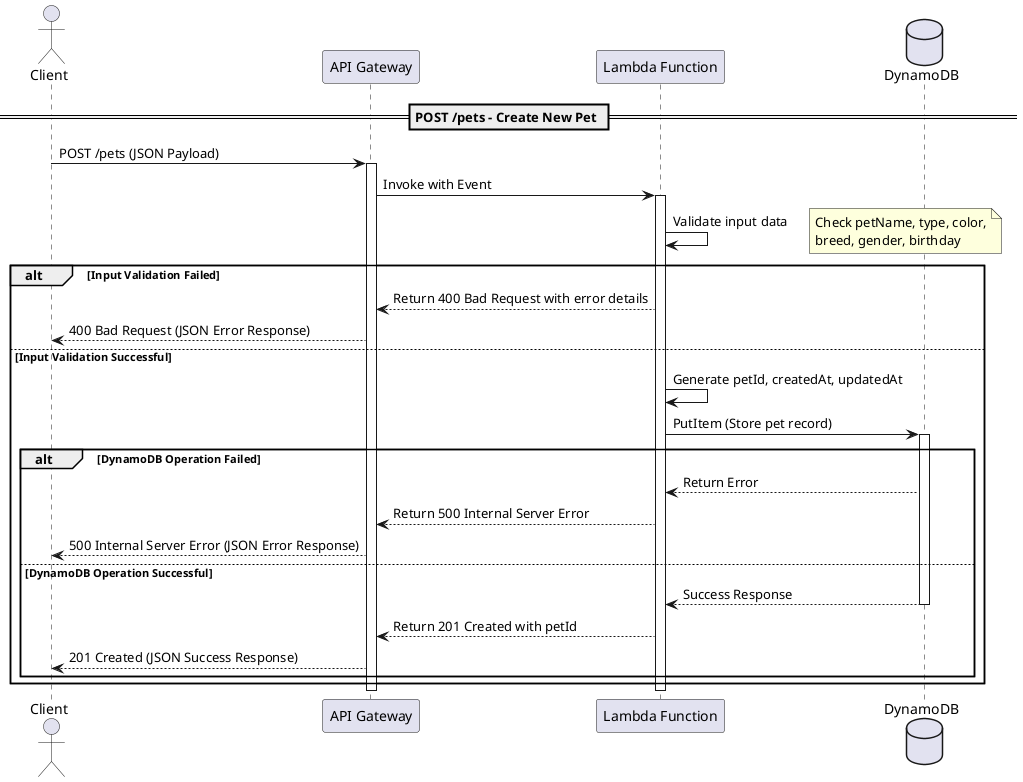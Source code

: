 @startuml Pet Information API Flow

actor Client
participant "API Gateway" as API
participant "Lambda Function" as Lambda
database "DynamoDB" as DB

== POST /pets - Create New Pet ==

Client -> API: POST /pets (JSON Payload)
activate API

API -> Lambda: Invoke with Event
activate Lambda

Lambda -> Lambda: Validate input data
note right: Check petName, type, color,\nbreed, gender, birthday

alt Input Validation Failed
    Lambda --> API: Return 400 Bad Request with error details
    API --> Client: 400 Bad Request (JSON Error Response)
else Input Validation Successful
    Lambda -> Lambda: Generate petId, createdAt, updatedAt
    Lambda -> DB: PutItem (Store pet record)
    activate DB

    alt DynamoDB Operation Failed
        DB --> Lambda: Return Error
        Lambda --> API: Return 500 Internal Server Error
        API --> Client: 500 Internal Server Error (JSON Error Response)
    else DynamoDB Operation Successful
        DB --> Lambda: Success Response
        deactivate DB
        Lambda --> API: Return 201 Created with petId
        API --> Client: 201 Created (JSON Success Response)
    end
end

deactivate Lambda
deactivate API

@enduml
